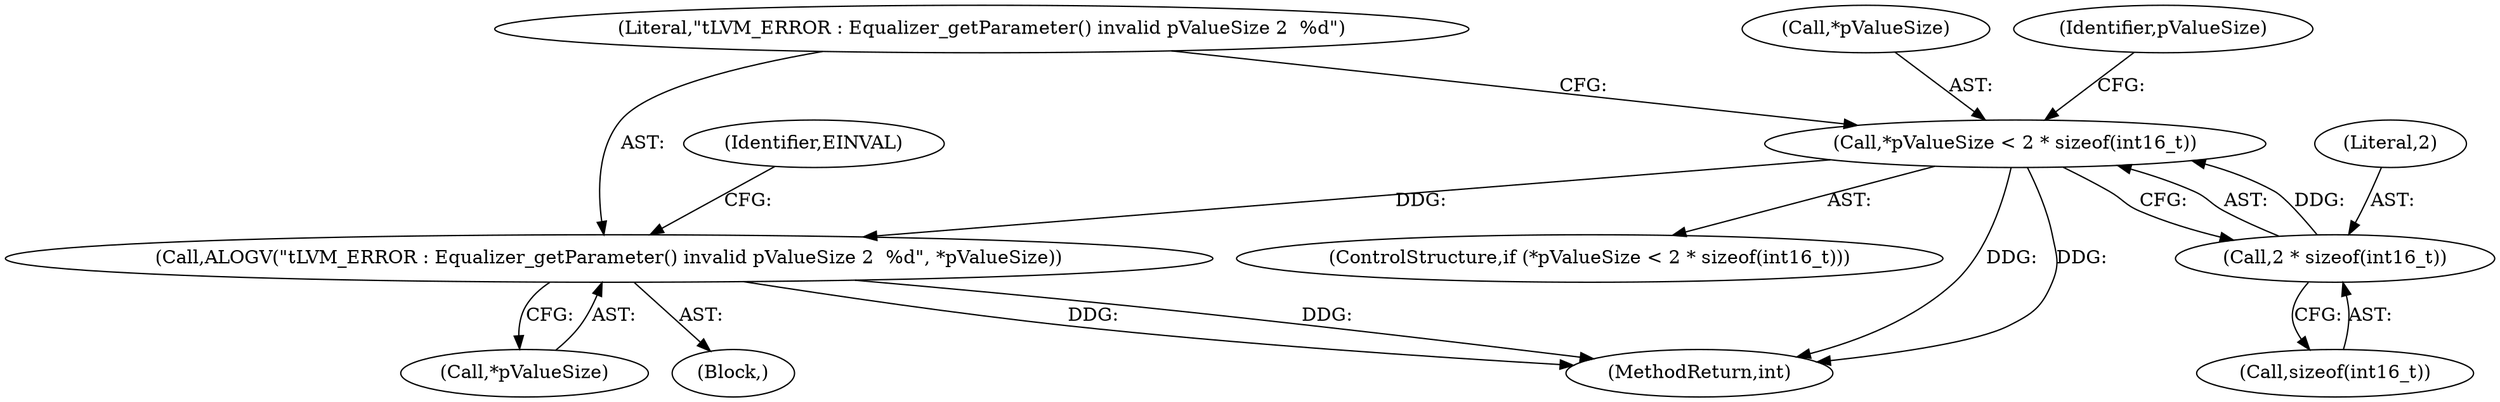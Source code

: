 digraph "0_Android_c66c43ad571ed2590dcd55a762c73c90d9744bac@pointer" {
"1000176" [label="(Call,ALOGV(\"\tLVM_ERROR : Equalizer_getParameter() invalid pValueSize 2  %d\", *pValueSize))"];
"1000168" [label="(Call,*pValueSize < 2 * sizeof(int16_t))"];
"1000171" [label="(Call,2 * sizeof(int16_t))"];
"1000177" [label="(Literal,\"\tLVM_ERROR : Equalizer_getParameter() invalid pValueSize 2  %d\")"];
"1000176" [label="(Call,ALOGV(\"\tLVM_ERROR : Equalizer_getParameter() invalid pValueSize 2  %d\", *pValueSize))"];
"1000178" [label="(Call,*pValueSize)"];
"1000171" [label="(Call,2 * sizeof(int16_t))"];
"1000169" [label="(Call,*pValueSize)"];
"1000175" [label="(Block,)"];
"1000172" [label="(Literal,2)"];
"1000167" [label="(ControlStructure,if (*pValueSize < 2 * sizeof(int16_t)))"];
"1000185" [label="(Identifier,pValueSize)"];
"1000173" [label="(Call,sizeof(int16_t))"];
"1000168" [label="(Call,*pValueSize < 2 * sizeof(int16_t))"];
"1000522" [label="(MethodReturn,int)"];
"1000182" [label="(Identifier,EINVAL)"];
"1000176" -> "1000175"  [label="AST: "];
"1000176" -> "1000178"  [label="CFG: "];
"1000177" -> "1000176"  [label="AST: "];
"1000178" -> "1000176"  [label="AST: "];
"1000182" -> "1000176"  [label="CFG: "];
"1000176" -> "1000522"  [label="DDG: "];
"1000176" -> "1000522"  [label="DDG: "];
"1000168" -> "1000176"  [label="DDG: "];
"1000168" -> "1000167"  [label="AST: "];
"1000168" -> "1000171"  [label="CFG: "];
"1000169" -> "1000168"  [label="AST: "];
"1000171" -> "1000168"  [label="AST: "];
"1000177" -> "1000168"  [label="CFG: "];
"1000185" -> "1000168"  [label="CFG: "];
"1000168" -> "1000522"  [label="DDG: "];
"1000168" -> "1000522"  [label="DDG: "];
"1000171" -> "1000168"  [label="DDG: "];
"1000171" -> "1000173"  [label="CFG: "];
"1000172" -> "1000171"  [label="AST: "];
"1000173" -> "1000171"  [label="AST: "];
}
